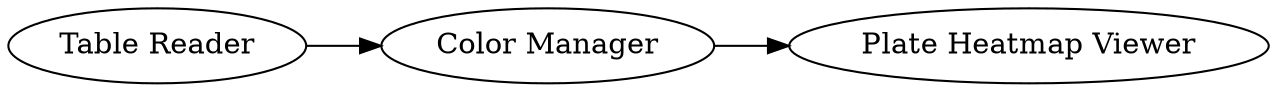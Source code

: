 digraph {
	3 -> 4
	4 -> 2
	4 [label="Color Manager"]
	3 [label="Table Reader"]
	2 [label="Plate Heatmap Viewer"]
	rankdir=LR
}
